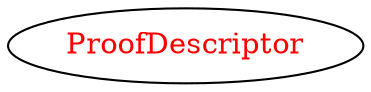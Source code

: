 digraph dependencyGraph {
 concentrate=true;
 ranksep="2.0";
 rankdir="LR"; 
 splines="ortho";
"ProofDescriptor" [fontcolor="red"];
}